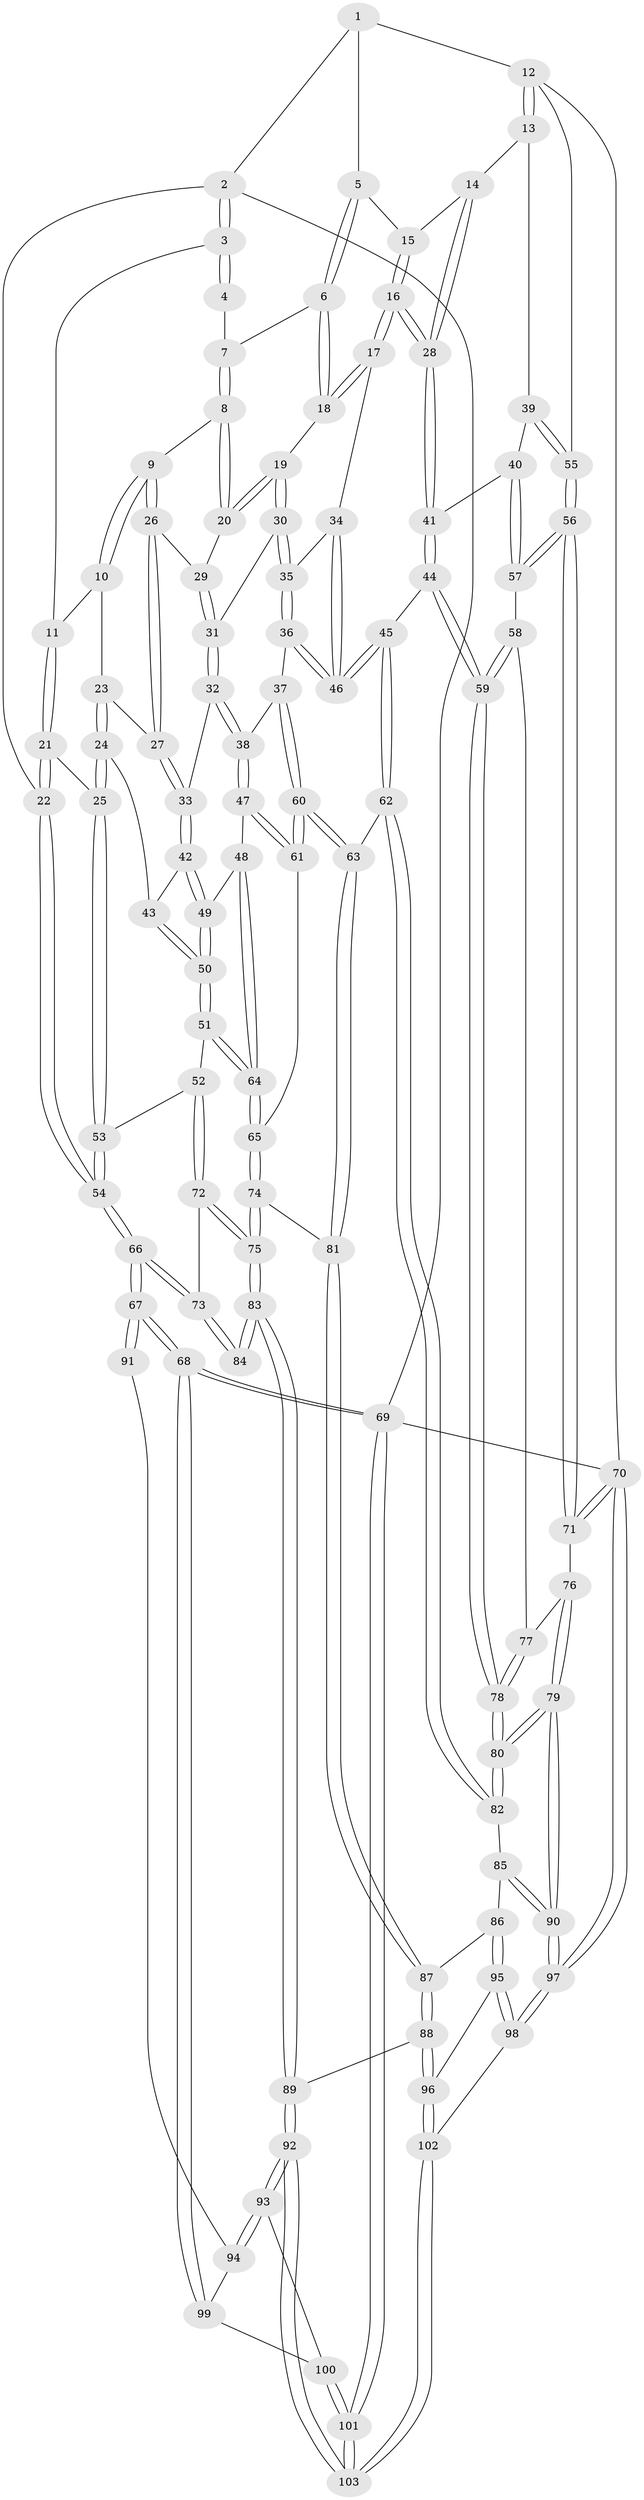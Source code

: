 // Generated by graph-tools (version 1.1) at 2025/38/03/09/25 02:38:30]
// undirected, 103 vertices, 254 edges
graph export_dot {
graph [start="1"]
  node [color=gray90,style=filled];
  1 [pos="+0.8435228775511008+0"];
  2 [pos="+0+0"];
  3 [pos="+0.017392426999057447+0"];
  4 [pos="+0.47742184794446885+0"];
  5 [pos="+0.836157834791522+0.10399568541279398"];
  6 [pos="+0.6713027508816195+0.13231423240364307"];
  7 [pos="+0.5106464927158172+0"];
  8 [pos="+0.44551889368437314+0.2185423689574576"];
  9 [pos="+0.29712846838683715+0.22077382122606867"];
  10 [pos="+0.2628479012608379+0.19359321948807137"];
  11 [pos="+0.13446242529393554+0.05817614382929528"];
  12 [pos="+1+0.18159694911325225"];
  13 [pos="+1+0.19486332982829951"];
  14 [pos="+0.9820462184997657+0.174374072164851"];
  15 [pos="+0.8396947375949201+0.10753580488966183"];
  16 [pos="+0.7658935496721123+0.35847046244084757"];
  17 [pos="+0.6491241144175849+0.3310101354729864"];
  18 [pos="+0.6276759007004046+0.2951633316532333"];
  19 [pos="+0.4844820595577291+0.26270131432251753"];
  20 [pos="+0.4712795070943965+0.2519341351423113"];
  21 [pos="+0.09957472047821986+0.37896491512712777"];
  22 [pos="+0+0.3470318136674848"];
  23 [pos="+0.20529303996021778+0.31024330274371603"];
  24 [pos="+0.12110414599728254+0.39507742697398085"];
  25 [pos="+0.11421399483908082+0.39483264486410785"];
  26 [pos="+0.2992354787534203+0.32368221171578804"];
  27 [pos="+0.287658015704567+0.36761635536635295"];
  28 [pos="+0.8011758020211153+0.3838453426757494"];
  29 [pos="+0.3887040962889902+0.33531025829593186"];
  30 [pos="+0.454383725005747+0.3854631763804278"];
  31 [pos="+0.3959913126913198+0.3916956107380997"];
  32 [pos="+0.37235824574681975+0.40744372390714245"];
  33 [pos="+0.28272014427624104+0.39365310237692575"];
  34 [pos="+0.6328241203161663+0.3621623167211856"];
  35 [pos="+0.5025458240001053+0.4590816409790955"];
  36 [pos="+0.4962865327184671+0.4811797106554822"];
  37 [pos="+0.4768973032399432+0.4966579764495288"];
  38 [pos="+0.4095909126095234+0.4991765524320724"];
  39 [pos="+0.8689267055735541+0.4297521878972564"];
  40 [pos="+0.8521397889495301+0.4369058467173049"];
  41 [pos="+0.8327819993424587+0.4310049257532826"];
  42 [pos="+0.266540008231409+0.4104440717059548"];
  43 [pos="+0.2034752792816003+0.41090666479385135"];
  44 [pos="+0.688536795362502+0.636103332722119"];
  45 [pos="+0.679797974011567+0.6345209568273011"];
  46 [pos="+0.6491557152296463+0.5818955503955621"];
  47 [pos="+0.3534626804640024+0.5360642053031855"];
  48 [pos="+0.34060999047174056+0.5379366802448051"];
  49 [pos="+0.28206521527973893+0.4645647494268104"];
  50 [pos="+0.19823941292632227+0.5609716528449564"];
  51 [pos="+0.19685182222395575+0.563775394716625"];
  52 [pos="+0.1262558559687794+0.5808588482487789"];
  53 [pos="+0.10075767454309983+0.4659284575518676"];
  54 [pos="+0+0.5999722514580631"];
  55 [pos="+1+0.43650454976850117"];
  56 [pos="+1+0.5641974505693106"];
  57 [pos="+0.9515398004598612+0.5725950680357736"];
  58 [pos="+0.9193229084409106+0.6210866607018604"];
  59 [pos="+0.7490651168502095+0.6929569394241744"];
  60 [pos="+0.4780228706233805+0.6726532460523283"];
  61 [pos="+0.47291199115139043+0.6694431325864701"];
  62 [pos="+0.5751246937865945+0.6837042930836698"];
  63 [pos="+0.4970846155985746+0.7032779408009548"];
  64 [pos="+0.2944885315510226+0.6068071804306973"];
  65 [pos="+0.2963413646448637+0.6220708308563889"];
  66 [pos="+0+0.6832244128343689"];
  67 [pos="+0+0.728557987931431"];
  68 [pos="+0+1"];
  69 [pos="+0+1"];
  70 [pos="+1+1"];
  71 [pos="+1+0.8124768283145679"];
  72 [pos="+0.12563550811550994+0.5819307137560736"];
  73 [pos="+0+0.6595955018260672"];
  74 [pos="+0.2614267672144128+0.7452636747766636"];
  75 [pos="+0.2283177844656283+0.7806771383465673"];
  76 [pos="+0.9512161405204506+0.7018460869889057"];
  77 [pos="+0.9490435156449398+0.6983935402354509"];
  78 [pos="+0.7747833906070637+0.772327128606944"];
  79 [pos="+0.8382260807624458+0.9765829115786061"];
  80 [pos="+0.81236557814536+0.923181306083527"];
  81 [pos="+0.49559939576501816+0.7057588664596799"];
  82 [pos="+0.6247846827149115+0.8382888324260628"];
  83 [pos="+0.22306562540383854+0.7948289006622259"];
  84 [pos="+0.216995981558932+0.7946580735224659"];
  85 [pos="+0.5137899223350559+0.8535859437810417"];
  86 [pos="+0.49517389261875616+0.8468559270265706"];
  87 [pos="+0.4810837382246956+0.8220394698878298"];
  88 [pos="+0.33072658969972946+0.8641549286848814"];
  89 [pos="+0.24924509199018513+0.855870405140273"];
  90 [pos="+0.9249175066954306+1"];
  91 [pos="+0.0555240102086984+0.8444682411837156"];
  92 [pos="+0.20879323117115423+1"];
  93 [pos="+0.11403212041732269+0.9765024351707061"];
  94 [pos="+0.06359461527022307+0.9311457699668922"];
  95 [pos="+0.4780792807324491+0.9268441272812176"];
  96 [pos="+0.41141306953448625+0.9590020711798126"];
  97 [pos="+0.9601782199738566+1"];
  98 [pos="+0.6686164982283254+1"];
  99 [pos="+0+0.953208395450117"];
  100 [pos="+0.03227195870993408+0.9862494058653909"];
  101 [pos="+0+1"];
  102 [pos="+0.29569544593576197+1"];
  103 [pos="+0.23708923316925087+1"];
  1 -- 2;
  1 -- 5;
  1 -- 12;
  2 -- 3;
  2 -- 3;
  2 -- 22;
  2 -- 69;
  3 -- 4;
  3 -- 4;
  3 -- 11;
  4 -- 7;
  5 -- 6;
  5 -- 6;
  5 -- 15;
  6 -- 7;
  6 -- 18;
  6 -- 18;
  7 -- 8;
  7 -- 8;
  8 -- 9;
  8 -- 20;
  8 -- 20;
  9 -- 10;
  9 -- 10;
  9 -- 26;
  9 -- 26;
  10 -- 11;
  10 -- 23;
  11 -- 21;
  11 -- 21;
  12 -- 13;
  12 -- 13;
  12 -- 55;
  12 -- 70;
  13 -- 14;
  13 -- 39;
  14 -- 15;
  14 -- 28;
  14 -- 28;
  15 -- 16;
  15 -- 16;
  16 -- 17;
  16 -- 17;
  16 -- 28;
  16 -- 28;
  17 -- 18;
  17 -- 18;
  17 -- 34;
  18 -- 19;
  19 -- 20;
  19 -- 20;
  19 -- 30;
  19 -- 30;
  20 -- 29;
  21 -- 22;
  21 -- 22;
  21 -- 25;
  22 -- 54;
  22 -- 54;
  23 -- 24;
  23 -- 24;
  23 -- 27;
  24 -- 25;
  24 -- 25;
  24 -- 43;
  25 -- 53;
  25 -- 53;
  26 -- 27;
  26 -- 27;
  26 -- 29;
  27 -- 33;
  27 -- 33;
  28 -- 41;
  28 -- 41;
  29 -- 31;
  29 -- 31;
  30 -- 31;
  30 -- 35;
  30 -- 35;
  31 -- 32;
  31 -- 32;
  32 -- 33;
  32 -- 38;
  32 -- 38;
  33 -- 42;
  33 -- 42;
  34 -- 35;
  34 -- 46;
  34 -- 46;
  35 -- 36;
  35 -- 36;
  36 -- 37;
  36 -- 46;
  36 -- 46;
  37 -- 38;
  37 -- 60;
  37 -- 60;
  38 -- 47;
  38 -- 47;
  39 -- 40;
  39 -- 55;
  39 -- 55;
  40 -- 41;
  40 -- 57;
  40 -- 57;
  41 -- 44;
  41 -- 44;
  42 -- 43;
  42 -- 49;
  42 -- 49;
  43 -- 50;
  43 -- 50;
  44 -- 45;
  44 -- 59;
  44 -- 59;
  45 -- 46;
  45 -- 46;
  45 -- 62;
  45 -- 62;
  47 -- 48;
  47 -- 61;
  47 -- 61;
  48 -- 49;
  48 -- 64;
  48 -- 64;
  49 -- 50;
  49 -- 50;
  50 -- 51;
  50 -- 51;
  51 -- 52;
  51 -- 64;
  51 -- 64;
  52 -- 53;
  52 -- 72;
  52 -- 72;
  53 -- 54;
  53 -- 54;
  54 -- 66;
  54 -- 66;
  55 -- 56;
  55 -- 56;
  56 -- 57;
  56 -- 57;
  56 -- 71;
  56 -- 71;
  57 -- 58;
  58 -- 59;
  58 -- 59;
  58 -- 77;
  59 -- 78;
  59 -- 78;
  60 -- 61;
  60 -- 61;
  60 -- 63;
  60 -- 63;
  61 -- 65;
  62 -- 63;
  62 -- 82;
  62 -- 82;
  63 -- 81;
  63 -- 81;
  64 -- 65;
  64 -- 65;
  65 -- 74;
  65 -- 74;
  66 -- 67;
  66 -- 67;
  66 -- 73;
  66 -- 73;
  67 -- 68;
  67 -- 68;
  67 -- 91;
  67 -- 91;
  68 -- 69;
  68 -- 69;
  68 -- 99;
  68 -- 99;
  69 -- 101;
  69 -- 101;
  69 -- 70;
  70 -- 71;
  70 -- 71;
  70 -- 97;
  70 -- 97;
  71 -- 76;
  72 -- 73;
  72 -- 75;
  72 -- 75;
  73 -- 84;
  73 -- 84;
  74 -- 75;
  74 -- 75;
  74 -- 81;
  75 -- 83;
  75 -- 83;
  76 -- 77;
  76 -- 79;
  76 -- 79;
  77 -- 78;
  77 -- 78;
  78 -- 80;
  78 -- 80;
  79 -- 80;
  79 -- 80;
  79 -- 90;
  79 -- 90;
  80 -- 82;
  80 -- 82;
  81 -- 87;
  81 -- 87;
  82 -- 85;
  83 -- 84;
  83 -- 84;
  83 -- 89;
  83 -- 89;
  85 -- 86;
  85 -- 90;
  85 -- 90;
  86 -- 87;
  86 -- 95;
  86 -- 95;
  87 -- 88;
  87 -- 88;
  88 -- 89;
  88 -- 96;
  88 -- 96;
  89 -- 92;
  89 -- 92;
  90 -- 97;
  90 -- 97;
  91 -- 94;
  92 -- 93;
  92 -- 93;
  92 -- 103;
  92 -- 103;
  93 -- 94;
  93 -- 94;
  93 -- 100;
  94 -- 99;
  95 -- 96;
  95 -- 98;
  95 -- 98;
  96 -- 102;
  96 -- 102;
  97 -- 98;
  97 -- 98;
  98 -- 102;
  99 -- 100;
  100 -- 101;
  100 -- 101;
  101 -- 103;
  101 -- 103;
  102 -- 103;
  102 -- 103;
}

